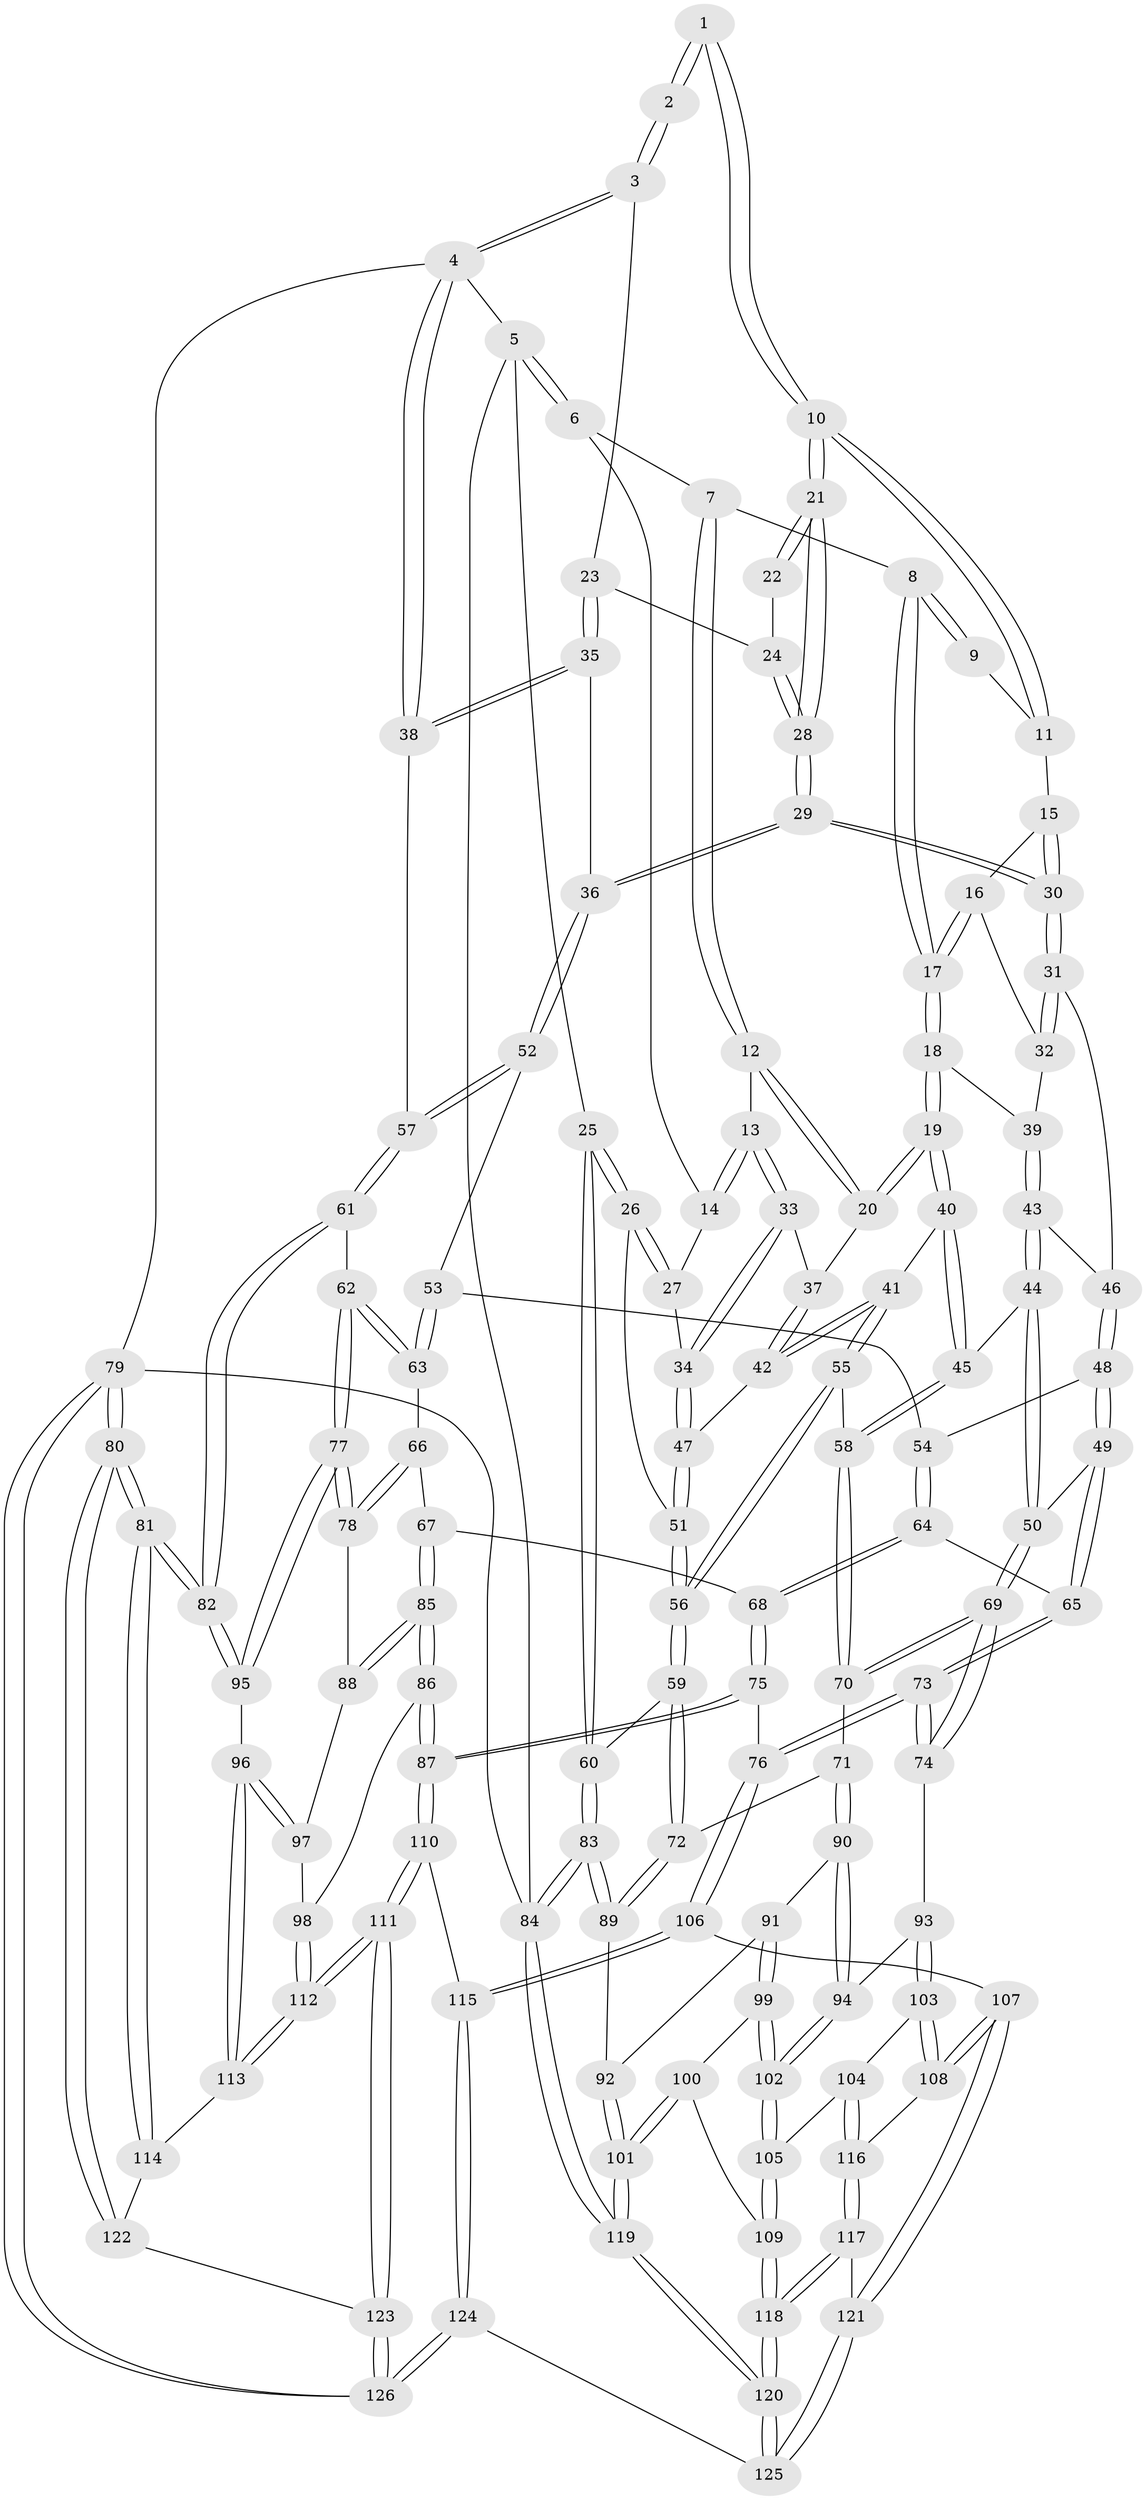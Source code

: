 // coarse degree distribution, {4: 0.37333333333333335, 6: 0.12, 5: 0.4266666666666667, 3: 0.08}
// Generated by graph-tools (version 1.1) at 2025/24/03/03/25 07:24:40]
// undirected, 126 vertices, 312 edges
graph export_dot {
graph [start="1"]
  node [color=gray90,style=filled];
  1 [pos="+0.6456766167842017+0"];
  2 [pos="+1+0"];
  3 [pos="+1+0"];
  4 [pos="+1+0"];
  5 [pos="+0+0"];
  6 [pos="+0.21969563646580886+0"];
  7 [pos="+0.29557472424537323+0"];
  8 [pos="+0.4407656020302458+0"];
  9 [pos="+0.5193851694929454+0"];
  10 [pos="+0.7270883499594568+0.07927216716139901"];
  11 [pos="+0.5946973043778664+0.06703356294546639"];
  12 [pos="+0.29067113995473004+0.08037658455588255"];
  13 [pos="+0.2210770071209824+0.10649671971345503"];
  14 [pos="+0.17510203460865575+0.06649202597098441"];
  15 [pos="+0.5833948381210546+0.09118956533974851"];
  16 [pos="+0.5636095625231925+0.09653024456649699"];
  17 [pos="+0.4640048454849695+0.10133950003925768"];
  18 [pos="+0.46184026718325755+0.11133085040915153"];
  19 [pos="+0.4453394374080523+0.12710580446393097"];
  20 [pos="+0.30791439626946987+0.12447737063300811"];
  21 [pos="+0.7356921556370113+0.10025017366953891"];
  22 [pos="+0.8551727280222833+0.002264099010845095"];
  23 [pos="+0.8780896328025909+0.08876599780421932"];
  24 [pos="+0.8666839467348557+0.08749388512867298"];
  25 [pos="+0+0.12969874373131132"];
  26 [pos="+0+0.18458189801496785"];
  27 [pos="+0.1629025102800741+0.08396076806683295"];
  28 [pos="+0.7379642096063184+0.11315025595669617"];
  29 [pos="+0.727224166868501+0.166507016496061"];
  30 [pos="+0.6728591120809281+0.16087320661921806"];
  31 [pos="+0.6670346160067638+0.16166744816725134"];
  32 [pos="+0.5929419560961421+0.15147301049471426"];
  33 [pos="+0.2110571330405576+0.17240478189806163"];
  34 [pos="+0.1957244380828126+0.18257890376572233"];
  35 [pos="+0.9697160458162841+0.1641716849498901"];
  36 [pos="+0.7361174785043672+0.1936442470336165"];
  37 [pos="+0.29247487216563983+0.16056173362258194"];
  38 [pos="+1+0.2403791256293561"];
  39 [pos="+0.5131141326850039+0.1582482219491489"];
  40 [pos="+0.40155333036212987+0.24610404473341302"];
  41 [pos="+0.3256545433652456+0.24000874167570727"];
  42 [pos="+0.32427743326630803+0.23815151142760024"];
  43 [pos="+0.5274883286681442+0.18895526732532233"];
  44 [pos="+0.48875733353442846+0.3520585023754938"];
  45 [pos="+0.4670617509847345+0.34919029602725005"];
  46 [pos="+0.5691840653083262+0.20961942794881225"];
  47 [pos="+0.1690201110184221+0.2151933804043602"];
  48 [pos="+0.6026464266708876+0.3513272816352462"];
  49 [pos="+0.5375390478678862+0.36498751619855196"];
  50 [pos="+0.5140275143077045+0.361895361154415"];
  51 [pos="+0.1258891834868052+0.24977983787290833"];
  52 [pos="+0.7370380574821989+0.24632308722971977"];
  53 [pos="+0.736225288618062+0.24875844545208953"];
  54 [pos="+0.622562293469382+0.3511754828578444"];
  55 [pos="+0.2531633066582022+0.3368621695472012"];
  56 [pos="+0.18590682916008686+0.3598336874392068"];
  57 [pos="+1+0.30853783319676004"];
  58 [pos="+0.4061437994516672+0.3903704489496304"];
  59 [pos="+0.1647943242533573+0.4525687905931836"];
  60 [pos="+0+0.41025445765504154"];
  61 [pos="+1+0.3554794096984467"];
  62 [pos="+1+0.3754708875635613"];
  63 [pos="+0.8650239122026009+0.43802161554552754"];
  64 [pos="+0.7098209258234652+0.4918180572356386"];
  65 [pos="+0.5610350776033901+0.5078860010730658"];
  66 [pos="+0.8046579385252479+0.5007966822139492"];
  67 [pos="+0.7527145307791827+0.5200010023870751"];
  68 [pos="+0.7362428231224812+0.5189956932360944"];
  69 [pos="+0.45395795417026114+0.6130798700487227"];
  70 [pos="+0.3728092959150325+0.4609919512827996"];
  71 [pos="+0.18986727364585076+0.5121382915849677"];
  72 [pos="+0.18901538991076097+0.5108751706591576"];
  73 [pos="+0.5118153801298272+0.6438528772544891"];
  74 [pos="+0.4587238574551976+0.6315383072934686"];
  75 [pos="+0.5799657087415983+0.6793428698349683"];
  76 [pos="+0.5632637506276402+0.6757828701115626"];
  77 [pos="+0.9199985784604103+0.6206397960588999"];
  78 [pos="+0.8936607518491567+0.6086269674302266"];
  79 [pos="+1+1"];
  80 [pos="+1+0.943133360819113"];
  81 [pos="+1+0.8401000318427682"];
  82 [pos="+1+0.683544273575815"];
  83 [pos="+0+0.6200345950090346"];
  84 [pos="+0+1"];
  85 [pos="+0.7851211160419198+0.6441145231349565"];
  86 [pos="+0.7825907461910763+0.6509550803962539"];
  87 [pos="+0.5967596065622669+0.6972293169364454"];
  88 [pos="+0.8376108853654953+0.6551647228038986"];
  89 [pos="+0+0.6210006487416624"];
  90 [pos="+0.19591402441084524+0.5517459548301271"];
  91 [pos="+0.1333327457755818+0.6482570517510066"];
  92 [pos="+0.04234998745547331+0.6585301283995013"];
  93 [pos="+0.3932403511911833+0.6601361266438054"];
  94 [pos="+0.33471900324552745+0.6541864270524148"];
  95 [pos="+0.9462475968223353+0.6794457634489275"];
  96 [pos="+0.900481489646649+0.7426447918636279"];
  97 [pos="+0.8437781362206025+0.6702398298447634"];
  98 [pos="+0.7742445111351987+0.7433836859992726"];
  99 [pos="+0.13418534756149383+0.6522339433107751"];
  100 [pos="+0.11878832371946965+0.751638151092221"];
  101 [pos="+0.05434953892697484+0.8242129860588562"];
  102 [pos="+0.2449121280187997+0.768698820562665"];
  103 [pos="+0.38268263233736605+0.7915444904668213"];
  104 [pos="+0.3123088648073803+0.7964041616833129"];
  105 [pos="+0.24412263012241123+0.7737676482914472"];
  106 [pos="+0.4717408437652448+0.847626676017989"];
  107 [pos="+0.42393404961482906+0.8528442528721892"];
  108 [pos="+0.38753208439325854+0.805851017719118"];
  109 [pos="+0.22458348334127895+0.8068641077463545"];
  110 [pos="+0.7017008379616745+0.832161623939946"];
  111 [pos="+0.753630117095936+0.8505006979926885"];
  112 [pos="+0.7548596367709846+0.8494162903207932"];
  113 [pos="+0.8841592107664894+0.7875373829263876"];
  114 [pos="+0.9411013459635882+0.8120469936270993"];
  115 [pos="+0.557038295796366+0.9209953153416361"];
  116 [pos="+0.3129799102196061+0.8548070750377893"];
  117 [pos="+0.30067405110293355+0.8702257702547619"];
  118 [pos="+0.21314704635772339+0.8844950804484486"];
  119 [pos="+0+1"];
  120 [pos="+0+1"];
  121 [pos="+0.39038299050704045+0.9174752776358408"];
  122 [pos="+0.9558426949332735+0.9219444293610009"];
  123 [pos="+0.8039637830126231+1"];
  124 [pos="+0.46826572869224414+1"];
  125 [pos="+0.3833450910945326+1"];
  126 [pos="+0.8127189337494037+1"];
  1 -- 2;
  1 -- 2;
  1 -- 10;
  1 -- 10;
  2 -- 3;
  2 -- 3;
  3 -- 4;
  3 -- 4;
  3 -- 23;
  4 -- 5;
  4 -- 38;
  4 -- 38;
  4 -- 79;
  5 -- 6;
  5 -- 6;
  5 -- 25;
  5 -- 84;
  6 -- 7;
  6 -- 14;
  7 -- 8;
  7 -- 12;
  7 -- 12;
  8 -- 9;
  8 -- 9;
  8 -- 17;
  8 -- 17;
  9 -- 11;
  10 -- 11;
  10 -- 11;
  10 -- 21;
  10 -- 21;
  11 -- 15;
  12 -- 13;
  12 -- 20;
  12 -- 20;
  13 -- 14;
  13 -- 14;
  13 -- 33;
  13 -- 33;
  14 -- 27;
  15 -- 16;
  15 -- 30;
  15 -- 30;
  16 -- 17;
  16 -- 17;
  16 -- 32;
  17 -- 18;
  17 -- 18;
  18 -- 19;
  18 -- 19;
  18 -- 39;
  19 -- 20;
  19 -- 20;
  19 -- 40;
  19 -- 40;
  20 -- 37;
  21 -- 22;
  21 -- 22;
  21 -- 28;
  21 -- 28;
  22 -- 24;
  23 -- 24;
  23 -- 35;
  23 -- 35;
  24 -- 28;
  24 -- 28;
  25 -- 26;
  25 -- 26;
  25 -- 60;
  25 -- 60;
  26 -- 27;
  26 -- 27;
  26 -- 51;
  27 -- 34;
  28 -- 29;
  28 -- 29;
  29 -- 30;
  29 -- 30;
  29 -- 36;
  29 -- 36;
  30 -- 31;
  30 -- 31;
  31 -- 32;
  31 -- 32;
  31 -- 46;
  32 -- 39;
  33 -- 34;
  33 -- 34;
  33 -- 37;
  34 -- 47;
  34 -- 47;
  35 -- 36;
  35 -- 38;
  35 -- 38;
  36 -- 52;
  36 -- 52;
  37 -- 42;
  37 -- 42;
  38 -- 57;
  39 -- 43;
  39 -- 43;
  40 -- 41;
  40 -- 45;
  40 -- 45;
  41 -- 42;
  41 -- 42;
  41 -- 55;
  41 -- 55;
  42 -- 47;
  43 -- 44;
  43 -- 44;
  43 -- 46;
  44 -- 45;
  44 -- 50;
  44 -- 50;
  45 -- 58;
  45 -- 58;
  46 -- 48;
  46 -- 48;
  47 -- 51;
  47 -- 51;
  48 -- 49;
  48 -- 49;
  48 -- 54;
  49 -- 50;
  49 -- 65;
  49 -- 65;
  50 -- 69;
  50 -- 69;
  51 -- 56;
  51 -- 56;
  52 -- 53;
  52 -- 57;
  52 -- 57;
  53 -- 54;
  53 -- 63;
  53 -- 63;
  54 -- 64;
  54 -- 64;
  55 -- 56;
  55 -- 56;
  55 -- 58;
  56 -- 59;
  56 -- 59;
  57 -- 61;
  57 -- 61;
  58 -- 70;
  58 -- 70;
  59 -- 60;
  59 -- 72;
  59 -- 72;
  60 -- 83;
  60 -- 83;
  61 -- 62;
  61 -- 82;
  61 -- 82;
  62 -- 63;
  62 -- 63;
  62 -- 77;
  62 -- 77;
  63 -- 66;
  64 -- 65;
  64 -- 68;
  64 -- 68;
  65 -- 73;
  65 -- 73;
  66 -- 67;
  66 -- 78;
  66 -- 78;
  67 -- 68;
  67 -- 85;
  67 -- 85;
  68 -- 75;
  68 -- 75;
  69 -- 70;
  69 -- 70;
  69 -- 74;
  69 -- 74;
  70 -- 71;
  71 -- 72;
  71 -- 90;
  71 -- 90;
  72 -- 89;
  72 -- 89;
  73 -- 74;
  73 -- 74;
  73 -- 76;
  73 -- 76;
  74 -- 93;
  75 -- 76;
  75 -- 87;
  75 -- 87;
  76 -- 106;
  76 -- 106;
  77 -- 78;
  77 -- 78;
  77 -- 95;
  77 -- 95;
  78 -- 88;
  79 -- 80;
  79 -- 80;
  79 -- 126;
  79 -- 126;
  79 -- 84;
  80 -- 81;
  80 -- 81;
  80 -- 122;
  80 -- 122;
  81 -- 82;
  81 -- 82;
  81 -- 114;
  81 -- 114;
  82 -- 95;
  82 -- 95;
  83 -- 84;
  83 -- 84;
  83 -- 89;
  83 -- 89;
  84 -- 119;
  84 -- 119;
  85 -- 86;
  85 -- 86;
  85 -- 88;
  85 -- 88;
  86 -- 87;
  86 -- 87;
  86 -- 98;
  87 -- 110;
  87 -- 110;
  88 -- 97;
  89 -- 92;
  90 -- 91;
  90 -- 94;
  90 -- 94;
  91 -- 92;
  91 -- 99;
  91 -- 99;
  92 -- 101;
  92 -- 101;
  93 -- 94;
  93 -- 103;
  93 -- 103;
  94 -- 102;
  94 -- 102;
  95 -- 96;
  96 -- 97;
  96 -- 97;
  96 -- 113;
  96 -- 113;
  97 -- 98;
  98 -- 112;
  98 -- 112;
  99 -- 100;
  99 -- 102;
  99 -- 102;
  100 -- 101;
  100 -- 101;
  100 -- 109;
  101 -- 119;
  101 -- 119;
  102 -- 105;
  102 -- 105;
  103 -- 104;
  103 -- 108;
  103 -- 108;
  104 -- 105;
  104 -- 116;
  104 -- 116;
  105 -- 109;
  105 -- 109;
  106 -- 107;
  106 -- 115;
  106 -- 115;
  107 -- 108;
  107 -- 108;
  107 -- 121;
  107 -- 121;
  108 -- 116;
  109 -- 118;
  109 -- 118;
  110 -- 111;
  110 -- 111;
  110 -- 115;
  111 -- 112;
  111 -- 112;
  111 -- 123;
  111 -- 123;
  112 -- 113;
  112 -- 113;
  113 -- 114;
  114 -- 122;
  115 -- 124;
  115 -- 124;
  116 -- 117;
  116 -- 117;
  117 -- 118;
  117 -- 118;
  117 -- 121;
  118 -- 120;
  118 -- 120;
  119 -- 120;
  119 -- 120;
  120 -- 125;
  120 -- 125;
  121 -- 125;
  121 -- 125;
  122 -- 123;
  123 -- 126;
  123 -- 126;
  124 -- 125;
  124 -- 126;
  124 -- 126;
}
